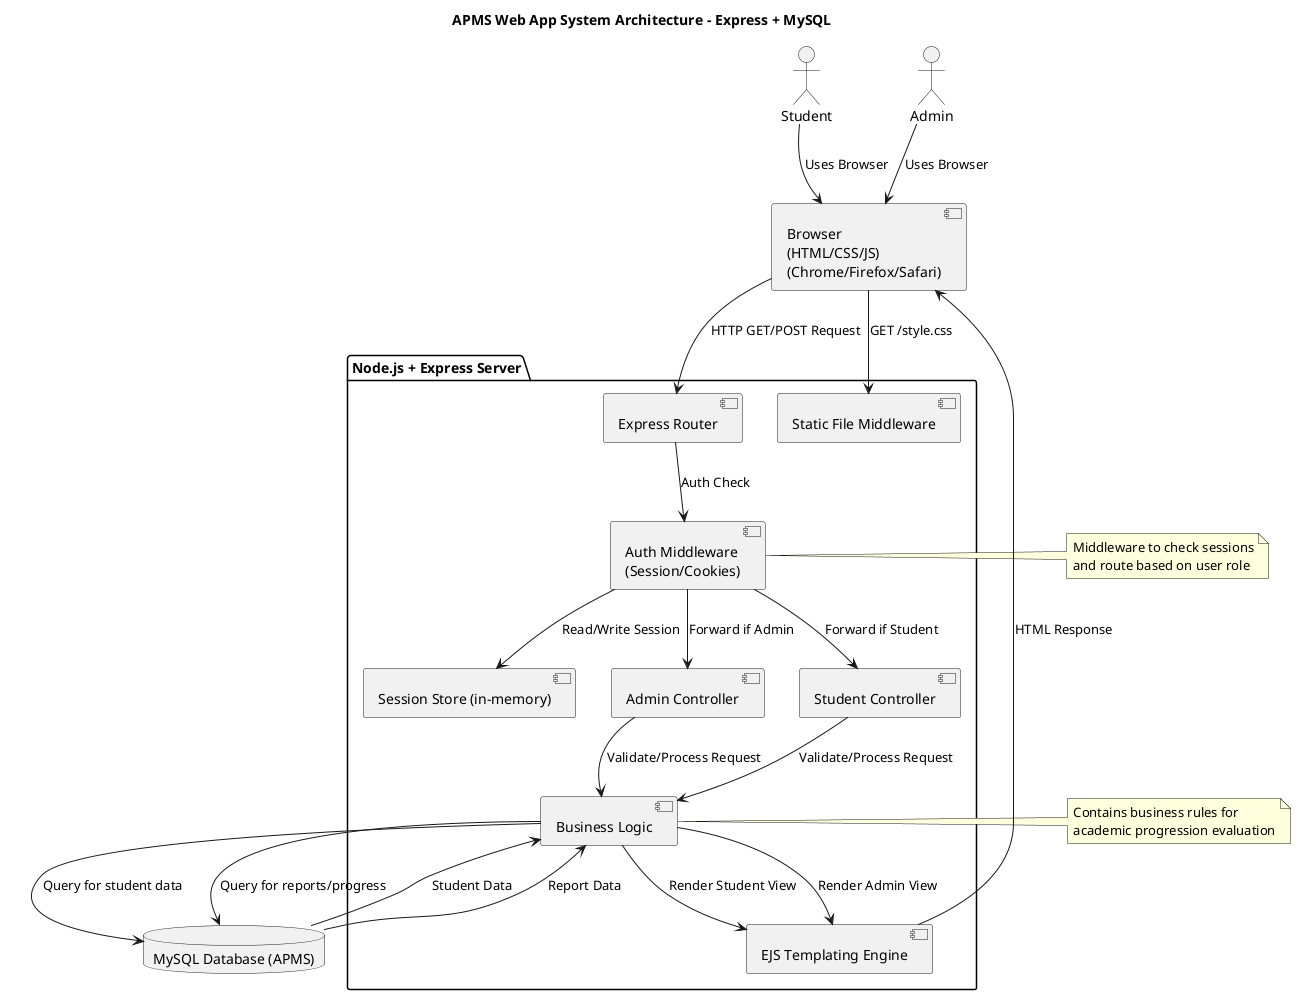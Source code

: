 @startuml
title APMS Web App System Architecture – Express + MySQL

actor Student
actor Admin
component Client as "Browser\n(HTML/CSS/JS)\n(Chrome/Firefox/Safari)"

package "Node.js + Express Server" {
    component "Session Store (in-memory)" as SessionStore
    component "Express Router" as Router
    component "Auth Middleware\n(Session/Cookies)" as Auth
    component "Admin Controller" as AdminCtrl
    component "Student Controller" as StudentCtrl
    component "Business Logic" as Logic
    component "EJS Templating Engine" as Templating
    component "Static File Middleware" as Static
}

database DB as "MySQL Database (APMS)"

' User interaction
Student --> Client : Uses Browser
Admin --> Client : Uses Browser
Client --> Static : GET /style.css

' Page request flow
Client --> Router : HTTP GET/POST Request
Router --> Auth : Auth Check
Auth --> SessionStore : Read/Write Session
Auth --> StudentCtrl : Forward if Student
Auth --> AdminCtrl : Forward if Admin

note right of Auth
  Middleware to check sessions
  and route based on user role
end note

' Student request flow
StudentCtrl --> Logic : Validate/Process Request
Logic --> DB : Query for student data
DB --> Logic : Student Data
Logic --> Templating : Render Student View

' Admin request flow
AdminCtrl --> Logic : Validate/Process Request
Logic --> DB : Query for reports/progress
DB --> Logic : Report Data
Logic --> Templating : Render Admin View

' Final response to client
Templating --> Client : HTML Response

note right of Logic
  Contains business rules for
  academic progression evaluation
end note
@enduml